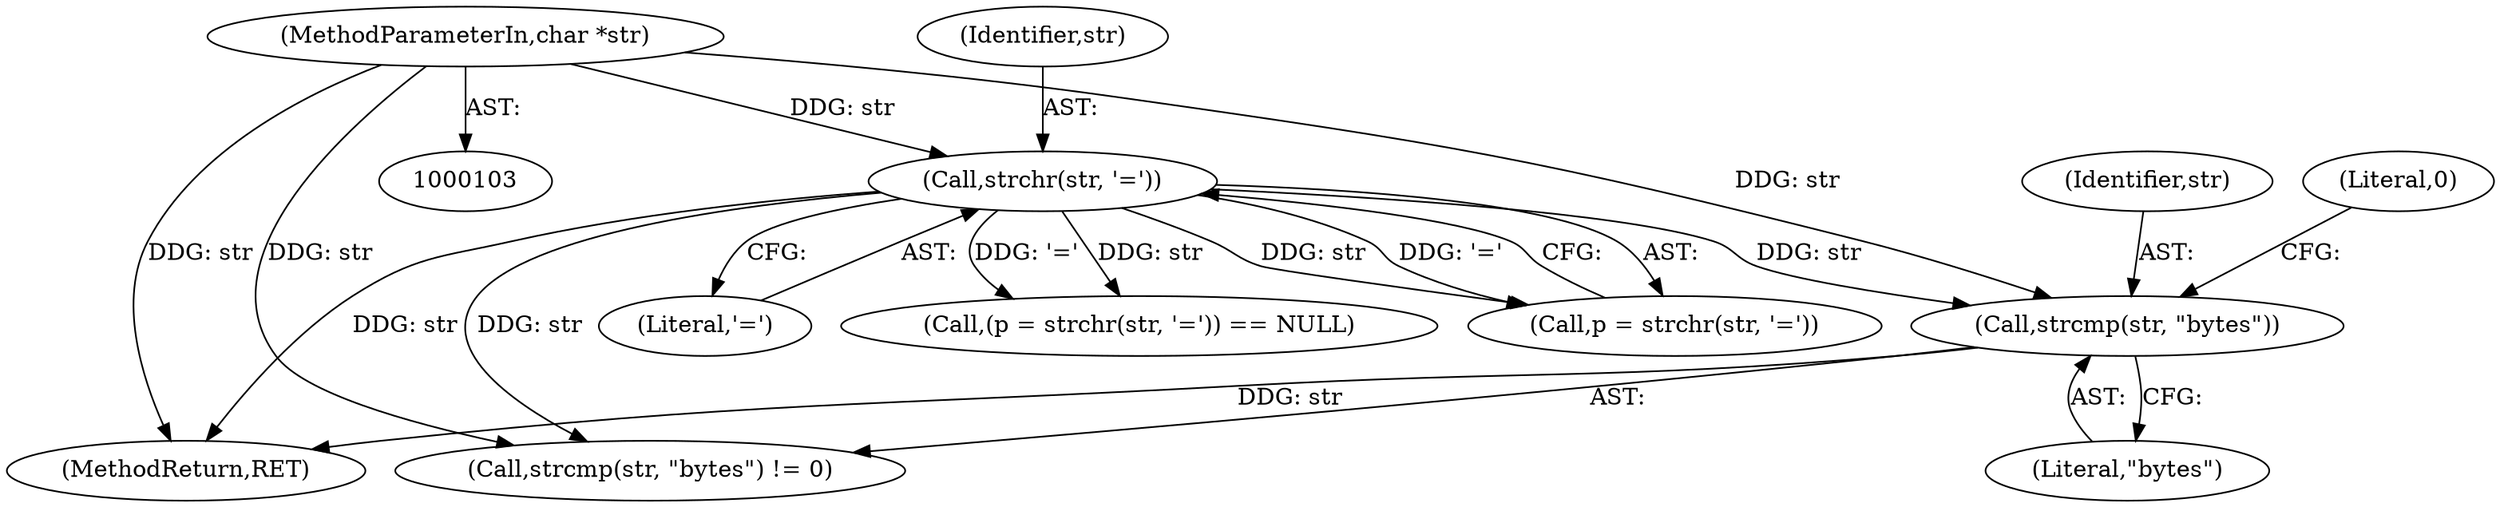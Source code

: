 digraph "0_src_142cfc82b932bc211218fbd7bdda8c7ce83f19df_0@API" {
"1000132" [label="(Call,strcmp(str, \"bytes\"))"];
"1000119" [label="(Call,strchr(str, '='))"];
"1000104" [label="(MethodParameterIn,char *str)"];
"1000120" [label="(Identifier,str)"];
"1000134" [label="(Literal,\"bytes\")"];
"1000131" [label="(Call,strcmp(str, \"bytes\") != 0)"];
"1000132" [label="(Call,strcmp(str, \"bytes\"))"];
"1000195" [label="(MethodReturn,RET)"];
"1000119" [label="(Call,strchr(str, '='))"];
"1000104" [label="(MethodParameterIn,char *str)"];
"1000121" [label="(Literal,'=')"];
"1000135" [label="(Literal,0)"];
"1000117" [label="(Call,p = strchr(str, '='))"];
"1000116" [label="(Call,(p = strchr(str, '=')) == NULL)"];
"1000133" [label="(Identifier,str)"];
"1000132" -> "1000131"  [label="AST: "];
"1000132" -> "1000134"  [label="CFG: "];
"1000133" -> "1000132"  [label="AST: "];
"1000134" -> "1000132"  [label="AST: "];
"1000135" -> "1000132"  [label="CFG: "];
"1000132" -> "1000195"  [label="DDG: str"];
"1000119" -> "1000132"  [label="DDG: str"];
"1000104" -> "1000132"  [label="DDG: str"];
"1000119" -> "1000117"  [label="AST: "];
"1000119" -> "1000121"  [label="CFG: "];
"1000120" -> "1000119"  [label="AST: "];
"1000121" -> "1000119"  [label="AST: "];
"1000117" -> "1000119"  [label="CFG: "];
"1000119" -> "1000195"  [label="DDG: str"];
"1000119" -> "1000116"  [label="DDG: str"];
"1000119" -> "1000116"  [label="DDG: '='"];
"1000119" -> "1000117"  [label="DDG: str"];
"1000119" -> "1000117"  [label="DDG: '='"];
"1000104" -> "1000119"  [label="DDG: str"];
"1000119" -> "1000131"  [label="DDG: str"];
"1000104" -> "1000103"  [label="AST: "];
"1000104" -> "1000195"  [label="DDG: str"];
"1000104" -> "1000131"  [label="DDG: str"];
}
